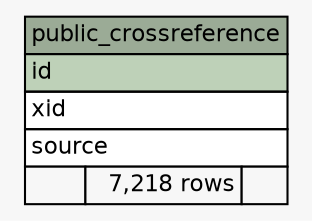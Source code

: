 // dot 2.36.0 on Linux 3.13.0-43-generic
// SchemaSpy rev 590
digraph "public_crossreference" {
  graph [
    rankdir="RL"
    bgcolor="#f7f7f7"
    nodesep="0.18"
    ranksep="0.46"
    fontname="Helvetica"
    fontsize="11"
  ];
  node [
    fontname="Helvetica"
    fontsize="11"
    shape="plaintext"
  ];
  edge [
    arrowsize="0.8"
  ];
  "public_crossreference" [
    label=<
    <TABLE BORDER="0" CELLBORDER="1" CELLSPACING="0" BGCOLOR="#ffffff">
      <TR><TD COLSPAN="3" BGCOLOR="#9bab96" ALIGN="CENTER">public_crossreference</TD></TR>
      <TR><TD PORT="id" COLSPAN="3" BGCOLOR="#bed1b8" ALIGN="LEFT">id</TD></TR>
      <TR><TD PORT="xid" COLSPAN="3" ALIGN="LEFT">xid</TD></TR>
      <TR><TD PORT="source" COLSPAN="3" ALIGN="LEFT">source</TD></TR>
      <TR><TD ALIGN="LEFT" BGCOLOR="#f7f7f7">  </TD><TD ALIGN="RIGHT" BGCOLOR="#f7f7f7">7,218 rows</TD><TD ALIGN="RIGHT" BGCOLOR="#f7f7f7">  </TD></TR>
    </TABLE>>
    URL="tables/public_crossreference.html"
    tooltip="public_crossreference"
  ];
}
